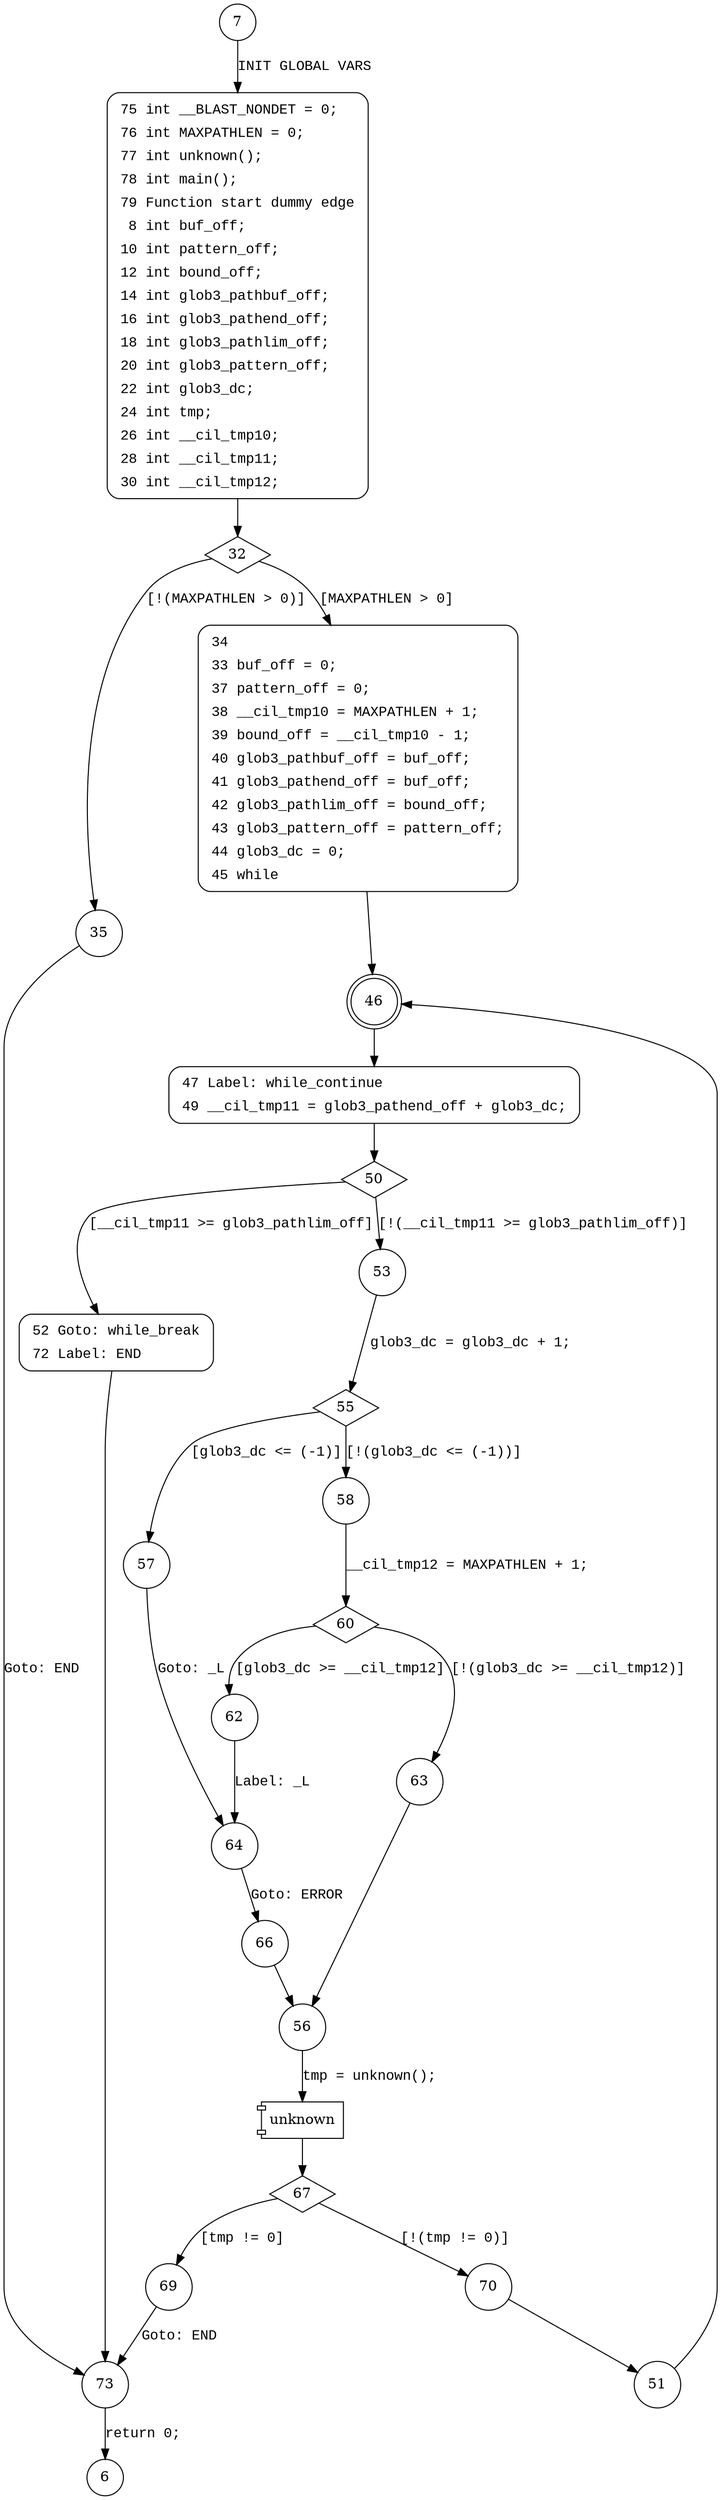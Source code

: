 digraph main {
7 [shape="circle"]
75 [shape="circle"]
32 [shape="diamond"]
35 [shape="circle"]
34 [shape="circle"]
46 [shape="doublecircle"]
47 [shape="circle"]
50 [shape="diamond"]
53 [shape="circle"]
52 [shape="circle"]
73 [shape="circle"]
6 [shape="circle"]
55 [shape="diamond"]
58 [shape="circle"]
57 [shape="circle"]
64 [shape="circle"]
66 [shape="circle"]
56 [shape="circle"]
67 [shape="diamond"]
70 [shape="circle"]
69 [shape="circle"]
51 [shape="circle"]
60 [shape="diamond"]
63 [shape="circle"]
62 [shape="circle"]
75 [style="filled,bold" penwidth="1" fillcolor="white" fontname="Courier New" shape="Mrecord" label=<<table border="0" cellborder="0" cellpadding="3" bgcolor="white"><tr><td align="right">75</td><td align="left">int __BLAST_NONDET = 0;</td></tr><tr><td align="right">76</td><td align="left">int MAXPATHLEN = 0;</td></tr><tr><td align="right">77</td><td align="left">int unknown();</td></tr><tr><td align="right">78</td><td align="left">int main();</td></tr><tr><td align="right">79</td><td align="left">Function start dummy edge</td></tr><tr><td align="right">8</td><td align="left">int buf_off;</td></tr><tr><td align="right">10</td><td align="left">int pattern_off;</td></tr><tr><td align="right">12</td><td align="left">int bound_off;</td></tr><tr><td align="right">14</td><td align="left">int glob3_pathbuf_off;</td></tr><tr><td align="right">16</td><td align="left">int glob3_pathend_off;</td></tr><tr><td align="right">18</td><td align="left">int glob3_pathlim_off;</td></tr><tr><td align="right">20</td><td align="left">int glob3_pattern_off;</td></tr><tr><td align="right">22</td><td align="left">int glob3_dc;</td></tr><tr><td align="right">24</td><td align="left">int tmp;</td></tr><tr><td align="right">26</td><td align="left">int __cil_tmp10;</td></tr><tr><td align="right">28</td><td align="left">int __cil_tmp11;</td></tr><tr><td align="right">30</td><td align="left">int __cil_tmp12;</td></tr></table>>]
75 -> 32[label=""]
34 [style="filled,bold" penwidth="1" fillcolor="white" fontname="Courier New" shape="Mrecord" label=<<table border="0" cellborder="0" cellpadding="3" bgcolor="white"><tr><td align="right">34</td><td align="left"></td></tr><tr><td align="right">33</td><td align="left">buf_off = 0;</td></tr><tr><td align="right">37</td><td align="left">pattern_off = 0;</td></tr><tr><td align="right">38</td><td align="left">__cil_tmp10 = MAXPATHLEN + 1;</td></tr><tr><td align="right">39</td><td align="left">bound_off = __cil_tmp10 - 1;</td></tr><tr><td align="right">40</td><td align="left">glob3_pathbuf_off = buf_off;</td></tr><tr><td align="right">41</td><td align="left">glob3_pathend_off = buf_off;</td></tr><tr><td align="right">42</td><td align="left">glob3_pathlim_off = bound_off;</td></tr><tr><td align="right">43</td><td align="left">glob3_pattern_off = pattern_off;</td></tr><tr><td align="right">44</td><td align="left">glob3_dc = 0;</td></tr><tr><td align="right">45</td><td align="left">while</td></tr></table>>]
34 -> 46[label=""]
47 [style="filled,bold" penwidth="1" fillcolor="white" fontname="Courier New" shape="Mrecord" label=<<table border="0" cellborder="0" cellpadding="3" bgcolor="white"><tr><td align="right">47</td><td align="left">Label: while_continue</td></tr><tr><td align="right">49</td><td align="left">__cil_tmp11 = glob3_pathend_off + glob3_dc;</td></tr></table>>]
47 -> 50[label=""]
52 [style="filled,bold" penwidth="1" fillcolor="white" fontname="Courier New" shape="Mrecord" label=<<table border="0" cellborder="0" cellpadding="3" bgcolor="white"><tr><td align="right">52</td><td align="left">Goto: while_break</td></tr><tr><td align="right">72</td><td align="left">Label: END</td></tr></table>>]
52 -> 73[label=""]
7 -> 75 [label="INIT GLOBAL VARS" fontname="Courier New"]
32 -> 35 [label="[!(MAXPATHLEN > 0)]" fontname="Courier New"]
32 -> 34 [label="[MAXPATHLEN > 0]" fontname="Courier New"]
46 -> 47 [label="" fontname="Courier New"]
50 -> 53 [label="[!(__cil_tmp11 >= glob3_pathlim_off)]" fontname="Courier New"]
50 -> 52 [label="[__cil_tmp11 >= glob3_pathlim_off]" fontname="Courier New"]
73 -> 6 [label="return 0;" fontname="Courier New"]
55 -> 58 [label="[!(glob3_dc <= (-1))]" fontname="Courier New"]
55 -> 57 [label="[glob3_dc <= (-1)]" fontname="Courier New"]
64 -> 66 [label="Goto: ERROR" fontname="Courier New"]
100001 [shape="component" label="unknown"]
56 -> 100001 [label="tmp = unknown();" fontname="Courier New"]
100001 -> 67 [label="" fontname="Courier New"]
67 -> 70 [label="[!(tmp != 0)]" fontname="Courier New"]
67 -> 69 [label="[tmp != 0]" fontname="Courier New"]
70 -> 51 [label="" fontname="Courier New"]
58 -> 60 [label="__cil_tmp12 = MAXPATHLEN + 1;" fontname="Courier New"]
60 -> 63 [label="[!(glob3_dc >= __cil_tmp12)]" fontname="Courier New"]
60 -> 62 [label="[glob3_dc >= __cil_tmp12]" fontname="Courier New"]
63 -> 56 [label="" fontname="Courier New"]
53 -> 55 [label="glob3_dc = glob3_dc + 1;" fontname="Courier New"]
57 -> 64 [label="Goto: _L" fontname="Courier New"]
66 -> 56 [label="" fontname="Courier New"]
69 -> 73 [label="Goto: END" fontname="Courier New"]
51 -> 46 [label="" fontname="Courier New"]
62 -> 64 [label="Label: _L" fontname="Courier New"]
35 -> 73 [label="Goto: END" fontname="Courier New"]
}